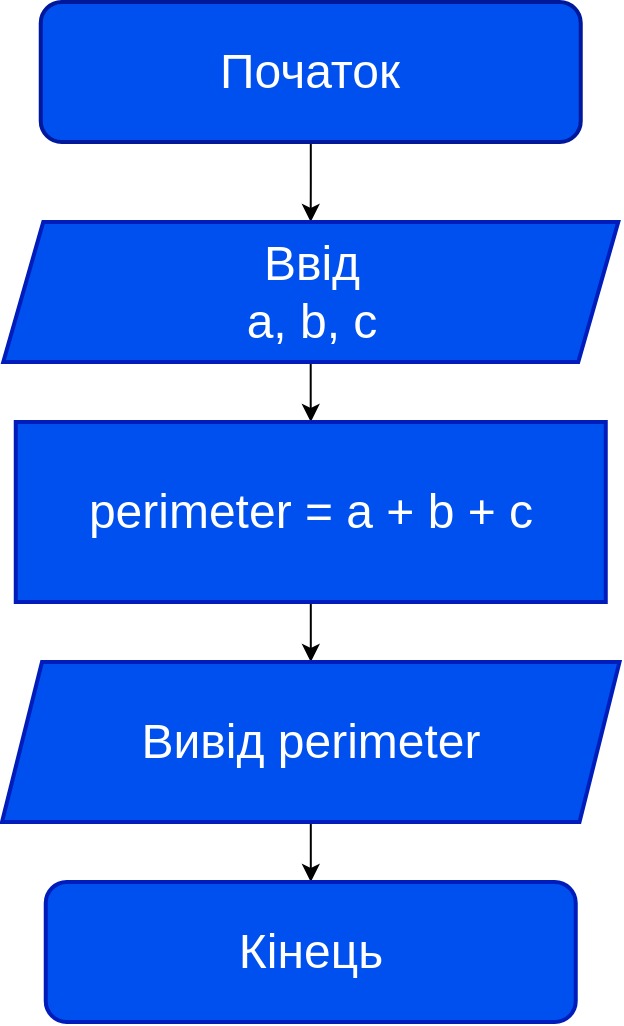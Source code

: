 <mxfile version="24.7.8">
  <diagram name="Сторінка-1" id="ijb-Jd9aU0uCA5Vn6Vi3">
    <mxGraphModel dx="1500" dy="887" grid="1" gridSize="10" guides="1" tooltips="1" connect="1" arrows="1" fold="1" page="1" pageScale="1" pageWidth="827" pageHeight="1169" math="0" shadow="0">
      <root>
        <mxCell id="0" />
        <mxCell id="1" parent="0" />
        <mxCell id="9vuuAndYxhFPuXdxF5XR-4" value="" style="edgeStyle=orthogonalEdgeStyle;rounded=0;orthogonalLoop=1;jettySize=auto;html=1;" edge="1" parent="1" source="9vuuAndYxhFPuXdxF5XR-2" target="9vuuAndYxhFPuXdxF5XR-3">
          <mxGeometry relative="1" as="geometry" />
        </mxCell>
        <mxCell id="9vuuAndYxhFPuXdxF5XR-2" value="&lt;font style=&quot;font-size: 24px;&quot;&gt;Початок&lt;/font&gt;" style="rounded=1;whiteSpace=wrap;html=1;fillColor=#0050ef;fontColor=#ffffff;strokeColor=#00189C;strokeWidth=2;" vertex="1" parent="1">
          <mxGeometry x="79.37" y="40" width="270" height="70" as="geometry" />
        </mxCell>
        <mxCell id="9vuuAndYxhFPuXdxF5XR-6" value="" style="edgeStyle=orthogonalEdgeStyle;rounded=0;orthogonalLoop=1;jettySize=auto;html=1;" edge="1" parent="1" source="9vuuAndYxhFPuXdxF5XR-3" target="9vuuAndYxhFPuXdxF5XR-5">
          <mxGeometry relative="1" as="geometry" />
        </mxCell>
        <mxCell id="9vuuAndYxhFPuXdxF5XR-3" value="Ввід&lt;div style=&quot;font-size: 24px;&quot;&gt;a, b, c&lt;/div&gt;" style="shape=parallelogram;perimeter=parallelogramPerimeter;whiteSpace=wrap;html=1;fixedSize=1;fillColor=#0050ef;fontColor=#ffffff;strokeColor=#001DBC;strokeWidth=2;fontSize=24;" vertex="1" parent="1">
          <mxGeometry x="60.63" y="150" width="307.5" height="70" as="geometry" />
        </mxCell>
        <mxCell id="9vuuAndYxhFPuXdxF5XR-8" value="" style="edgeStyle=orthogonalEdgeStyle;rounded=0;orthogonalLoop=1;jettySize=auto;html=1;" edge="1" parent="1" source="9vuuAndYxhFPuXdxF5XR-5" target="9vuuAndYxhFPuXdxF5XR-7">
          <mxGeometry relative="1" as="geometry" />
        </mxCell>
        <mxCell id="9vuuAndYxhFPuXdxF5XR-5" value="perimeter = a + b + c" style="whiteSpace=wrap;html=1;fontSize=24;fillColor=#0050ef;strokeColor=#001DBC;fontColor=#ffffff;strokeWidth=2;" vertex="1" parent="1">
          <mxGeometry x="66.88" y="250" width="295" height="90" as="geometry" />
        </mxCell>
        <mxCell id="9vuuAndYxhFPuXdxF5XR-10" value="" style="edgeStyle=orthogonalEdgeStyle;rounded=0;orthogonalLoop=1;jettySize=auto;html=1;" edge="1" parent="1" source="9vuuAndYxhFPuXdxF5XR-7" target="9vuuAndYxhFPuXdxF5XR-9">
          <mxGeometry relative="1" as="geometry" />
        </mxCell>
        <mxCell id="9vuuAndYxhFPuXdxF5XR-7" value="Вивід perimeter" style="shape=parallelogram;perimeter=parallelogramPerimeter;whiteSpace=wrap;html=1;fixedSize=1;fontSize=24;fillColor=#0050ef;strokeColor=#001DBC;fontColor=#ffffff;strokeWidth=2;" vertex="1" parent="1">
          <mxGeometry x="60" y="370" width="308.75" height="80" as="geometry" />
        </mxCell>
        <mxCell id="9vuuAndYxhFPuXdxF5XR-9" value="Кінець" style="rounded=1;whiteSpace=wrap;html=1;fontSize=24;fillColor=#0050ef;strokeColor=#001DBC;fontColor=#ffffff;strokeWidth=2;" vertex="1" parent="1">
          <mxGeometry x="81.87" y="480" width="265" height="70" as="geometry" />
        </mxCell>
      </root>
    </mxGraphModel>
  </diagram>
</mxfile>
